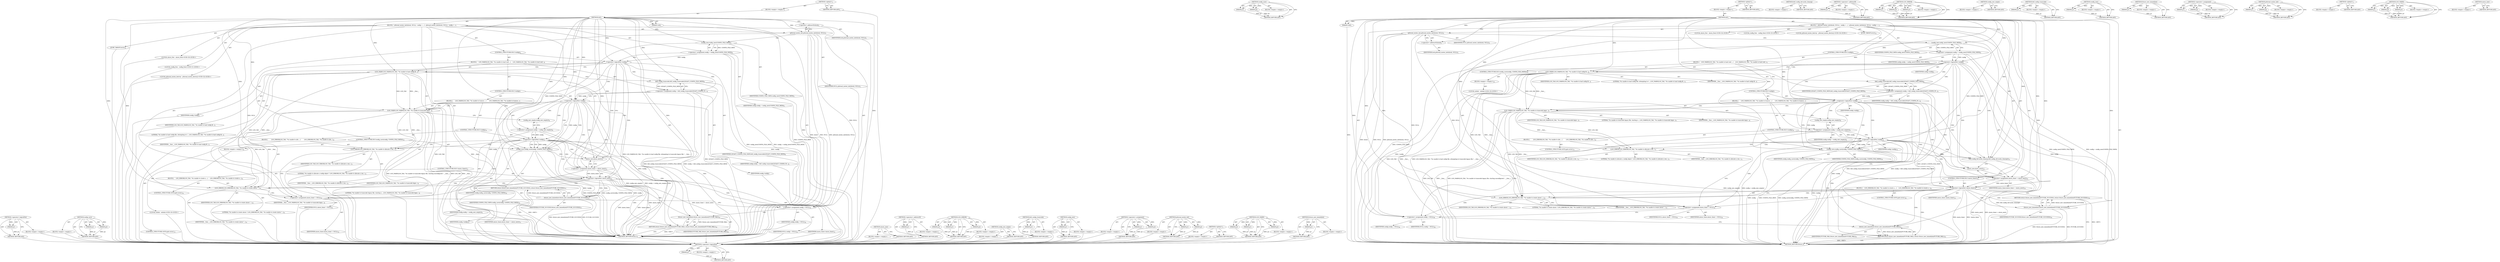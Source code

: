digraph "alarm_new" {
vulnerable_136 [label=<(METHOD,&lt;operator&gt;.logicalNot)>];
vulnerable_137 [label=<(PARAM,p1)>];
vulnerable_138 [label=<(BLOCK,&lt;empty&gt;,&lt;empty&gt;)>];
vulnerable_139 [label=<(METHOD_RETURN,ANY)>];
vulnerable_159 [label=<(METHOD,config_save)>];
vulnerable_160 [label=<(PARAM,p1)>];
vulnerable_161 [label=<(PARAM,p2)>];
vulnerable_162 [label=<(BLOCK,&lt;empty&gt;,&lt;empty&gt;)>];
vulnerable_163 [label=<(METHOD_RETURN,ANY)>];
vulnerable_6 [label=<(METHOD,&lt;global&gt;)<SUB>1</SUB>>];
vulnerable_7 [label=<(BLOCK,&lt;empty&gt;,&lt;empty&gt;)<SUB>1</SUB>>];
vulnerable_8 [label=<(METHOD,init)<SUB>1</SUB>>];
vulnerable_9 [label=<(PARAM,void)<SUB>1</SUB>>];
vulnerable_10 [label=<(BLOCK,{
  pthread_mutex_init(&amp;lock, NULL);
  config =...,{
  pthread_mutex_init(&amp;lock, NULL);
  config =...)<SUB>1</SUB>>];
vulnerable_11 [label=<(pthread_mutex_init,pthread_mutex_init(&amp;lock, NULL))<SUB>2</SUB>>];
vulnerable_12 [label=<(&lt;operator&gt;.addressOf,&amp;lock)<SUB>2</SUB>>];
vulnerable_13 [label=<(IDENTIFIER,lock,pthread_mutex_init(&amp;lock, NULL))<SUB>2</SUB>>];
vulnerable_14 [label=<(IDENTIFIER,NULL,pthread_mutex_init(&amp;lock, NULL))<SUB>2</SUB>>];
vulnerable_15 [label=<(&lt;operator&gt;.assignment,config = config_new(CONFIG_FILE_PATH))<SUB>3</SUB>>];
vulnerable_16 [label=<(IDENTIFIER,config,config = config_new(CONFIG_FILE_PATH))<SUB>3</SUB>>];
vulnerable_17 [label=<(config_new,config_new(CONFIG_FILE_PATH))<SUB>3</SUB>>];
vulnerable_18 [label=<(IDENTIFIER,CONFIG_FILE_PATH,config_new(CONFIG_FILE_PATH))<SUB>3</SUB>>];
vulnerable_19 [label=<(CONTROL_STRUCTURE,IF,if (!config))<SUB>4</SUB>>];
vulnerable_20 [label=<(&lt;operator&gt;.logicalNot,!config)<SUB>4</SUB>>];
vulnerable_21 [label=<(IDENTIFIER,config,!config)<SUB>4</SUB>>];
vulnerable_22 [label=<(BLOCK,{
    LOG_WARN(LOG_TAG, &quot;%s unable to load conf...,{
    LOG_WARN(LOG_TAG, &quot;%s unable to load conf...)<SUB>4</SUB>>];
vulnerable_23 [label=<(LOG_WARN,LOG_WARN(LOG_TAG, &quot;%s unable to load config fil...)<SUB>5</SUB>>];
vulnerable_24 [label=<(IDENTIFIER,LOG_TAG,LOG_WARN(LOG_TAG, &quot;%s unable to load config fil...)<SUB>5</SUB>>];
vulnerable_25 [label=<(LITERAL,&quot;%s unable to load config file; attempting to t...,LOG_WARN(LOG_TAG, &quot;%s unable to load config fil...)<SUB>5</SUB>>];
vulnerable_26 [label=<(IDENTIFIER,__func__,LOG_WARN(LOG_TAG, &quot;%s unable to load config fil...)<SUB>5</SUB>>];
vulnerable_27 [label=<(&lt;operator&gt;.assignment,config = btif_config_transcode(LEGACY_CONFIG_FI...)<SUB>6</SUB>>];
vulnerable_28 [label=<(IDENTIFIER,config,config = btif_config_transcode(LEGACY_CONFIG_FI...)<SUB>6</SUB>>];
vulnerable_29 [label=<(btif_config_transcode,btif_config_transcode(LEGACY_CONFIG_FILE_PATH))<SUB>6</SUB>>];
vulnerable_30 [label=<(IDENTIFIER,LEGACY_CONFIG_FILE_PATH,btif_config_transcode(LEGACY_CONFIG_FILE_PATH))<SUB>6</SUB>>];
vulnerable_31 [label=<(CONTROL_STRUCTURE,IF,if (!config))<SUB>7</SUB>>];
vulnerable_32 [label=<(&lt;operator&gt;.logicalNot,!config)<SUB>7</SUB>>];
vulnerable_33 [label=<(IDENTIFIER,config,!config)<SUB>7</SUB>>];
vulnerable_34 [label=<(BLOCK,{
      LOG_WARN(LOG_TAG, &quot;%s unable to transco...,{
      LOG_WARN(LOG_TAG, &quot;%s unable to transco...)<SUB>7</SUB>>];
vulnerable_35 [label=<(LOG_WARN,LOG_WARN(LOG_TAG, &quot;%s unable to transcode legac...)<SUB>8</SUB>>];
vulnerable_36 [label=<(IDENTIFIER,LOG_TAG,LOG_WARN(LOG_TAG, &quot;%s unable to transcode legac...)<SUB>8</SUB>>];
vulnerable_37 [label=<(LITERAL,&quot;%s unable to transcode legacy file, starting u...,LOG_WARN(LOG_TAG, &quot;%s unable to transcode legac...)<SUB>8</SUB>>];
vulnerable_38 [label=<(IDENTIFIER,__func__,LOG_WARN(LOG_TAG, &quot;%s unable to transcode legac...)<SUB>8</SUB>>];
vulnerable_39 [label=<(&lt;operator&gt;.assignment,config = config_new_empty())<SUB>9</SUB>>];
vulnerable_40 [label=<(IDENTIFIER,config,config = config_new_empty())<SUB>9</SUB>>];
vulnerable_41 [label=<(config_new_empty,config_new_empty())<SUB>9</SUB>>];
vulnerable_42 [label=<(CONTROL_STRUCTURE,IF,if (!config))<SUB>10</SUB>>];
vulnerable_43 [label=<(&lt;operator&gt;.logicalNot,!config)<SUB>10</SUB>>];
vulnerable_44 [label=<(IDENTIFIER,config,!config)<SUB>10</SUB>>];
vulnerable_45 [label=<(BLOCK,{
        LOG_ERROR(LOG_TAG, &quot;%s unable to allo...,{
        LOG_ERROR(LOG_TAG, &quot;%s unable to allo...)<SUB>10</SUB>>];
vulnerable_46 [label=<(LOG_ERROR,LOG_ERROR(LOG_TAG, &quot;%s unable to allocate a con...)<SUB>11</SUB>>];
vulnerable_47 [label=<(IDENTIFIER,LOG_TAG,LOG_ERROR(LOG_TAG, &quot;%s unable to allocate a con...)<SUB>11</SUB>>];
vulnerable_48 [label=<(LITERAL,&quot;%s unable to allocate a config object.&quot;,LOG_ERROR(LOG_TAG, &quot;%s unable to allocate a con...)<SUB>11</SUB>>];
vulnerable_49 [label=<(IDENTIFIER,__func__,LOG_ERROR(LOG_TAG, &quot;%s unable to allocate a con...)<SUB>11</SUB>>];
vulnerable_50 [label=<(CONTROL_STRUCTURE,GOTO,goto error;)<SUB>12</SUB>>];
vulnerable_51 [label=<(CONTROL_STRUCTURE,IF,if (config_save(config, CONFIG_FILE_PATH)))<SUB>16</SUB>>];
vulnerable_52 [label=<(config_save,config_save(config, CONFIG_FILE_PATH))<SUB>16</SUB>>];
vulnerable_53 [label=<(IDENTIFIER,config,config_save(config, CONFIG_FILE_PATH))<SUB>16</SUB>>];
vulnerable_54 [label=<(IDENTIFIER,CONFIG_FILE_PATH,config_save(config, CONFIG_FILE_PATH))<SUB>16</SUB>>];
vulnerable_55 [label=<(BLOCK,&lt;empty&gt;,&lt;empty&gt;)<SUB>18</SUB>>];
vulnerable_56 [label="<(LOCAL,unlink : unlink)<SUB>18</SUB>>"];
vulnerable_57 [label=<(&lt;operator&gt;.assignment,alarm_timer = alarm_new())<SUB>21</SUB>>];
vulnerable_58 [label=<(IDENTIFIER,alarm_timer,alarm_timer = alarm_new())<SUB>21</SUB>>];
vulnerable_59 [label=<(alarm_new,alarm_new())<SUB>21</SUB>>];
vulnerable_60 [label=<(CONTROL_STRUCTURE,IF,if (!alarm_timer))<SUB>22</SUB>>];
vulnerable_61 [label=<(&lt;operator&gt;.logicalNot,!alarm_timer)<SUB>22</SUB>>];
vulnerable_62 [label=<(IDENTIFIER,alarm_timer,!alarm_timer)<SUB>22</SUB>>];
vulnerable_63 [label=<(BLOCK,{
    LOG_ERROR(LOG_TAG, &quot;%s unable to create a...,{
    LOG_ERROR(LOG_TAG, &quot;%s unable to create a...)<SUB>22</SUB>>];
vulnerable_64 [label=<(LOG_ERROR,LOG_ERROR(LOG_TAG, &quot;%s unable to create alarm.&quot;...)<SUB>23</SUB>>];
vulnerable_65 [label=<(IDENTIFIER,LOG_TAG,LOG_ERROR(LOG_TAG, &quot;%s unable to create alarm.&quot;...)<SUB>23</SUB>>];
vulnerable_66 [label=<(LITERAL,&quot;%s unable to create alarm.&quot;,LOG_ERROR(LOG_TAG, &quot;%s unable to create alarm.&quot;...)<SUB>23</SUB>>];
vulnerable_67 [label=<(IDENTIFIER,__func__,LOG_ERROR(LOG_TAG, &quot;%s unable to create alarm.&quot;...)<SUB>23</SUB>>];
vulnerable_68 [label=<(CONTROL_STRUCTURE,GOTO,goto error;)<SUB>24</SUB>>];
vulnerable_69 [label=<(RETURN,return future_new_immediate(FUTURE_SUCCESS);,return future_new_immediate(FUTURE_SUCCESS);)<SUB>27</SUB>>];
vulnerable_70 [label=<(future_new_immediate,future_new_immediate(FUTURE_SUCCESS))<SUB>27</SUB>>];
vulnerable_71 [label=<(IDENTIFIER,FUTURE_SUCCESS,future_new_immediate(FUTURE_SUCCESS))<SUB>27</SUB>>];
vulnerable_72 [label=<(JUMP_TARGET,error)<SUB>29</SUB>>];
vulnerable_73 [label="<(LOCAL,alarm_free : alarm_free)<SUB>30</SUB>>"];
vulnerable_74 [label="<(LOCAL,config_free : config_free)<SUB>31</SUB>>"];
vulnerable_75 [label="<(LOCAL,pthread_mutex_destroy : pthread_mutex_destroy)<SUB>32</SUB>>"];
vulnerable_76 [label=<(&lt;operator&gt;.assignment,alarm_timer = NULL)<SUB>33</SUB>>];
vulnerable_77 [label=<(IDENTIFIER,alarm_timer,alarm_timer = NULL)<SUB>33</SUB>>];
vulnerable_78 [label=<(IDENTIFIER,NULL,alarm_timer = NULL)<SUB>33</SUB>>];
vulnerable_79 [label=<(&lt;operator&gt;.assignment,config = NULL)<SUB>34</SUB>>];
vulnerable_80 [label=<(IDENTIFIER,config,config = NULL)<SUB>34</SUB>>];
vulnerable_81 [label=<(IDENTIFIER,NULL,config = NULL)<SUB>34</SUB>>];
vulnerable_82 [label=<(RETURN,return future_new_immediate(FUTURE_FAIL);,return future_new_immediate(FUTURE_FAIL);)<SUB>35</SUB>>];
vulnerable_83 [label=<(future_new_immediate,future_new_immediate(FUTURE_FAIL))<SUB>35</SUB>>];
vulnerable_84 [label=<(IDENTIFIER,FUTURE_FAIL,future_new_immediate(FUTURE_FAIL))<SUB>35</SUB>>];
vulnerable_85 [label=<(METHOD_RETURN,future_t)<SUB>1</SUB>>];
vulnerable_87 [label=<(METHOD_RETURN,ANY)<SUB>1</SUB>>];
vulnerable_164 [label=<(METHOD,alarm_new)>];
vulnerable_165 [label=<(BLOCK,&lt;empty&gt;,&lt;empty&gt;)>];
vulnerable_166 [label=<(METHOD_RETURN,ANY)>];
vulnerable_123 [label=<(METHOD,&lt;operator&gt;.addressOf)>];
vulnerable_124 [label=<(PARAM,p1)>];
vulnerable_125 [label=<(BLOCK,&lt;empty&gt;,&lt;empty&gt;)>];
vulnerable_126 [label=<(METHOD_RETURN,ANY)>];
vulnerable_153 [label=<(METHOD,LOG_ERROR)>];
vulnerable_154 [label=<(PARAM,p1)>];
vulnerable_155 [label=<(PARAM,p2)>];
vulnerable_156 [label=<(PARAM,p3)>];
vulnerable_157 [label=<(BLOCK,&lt;empty&gt;,&lt;empty&gt;)>];
vulnerable_158 [label=<(METHOD_RETURN,ANY)>];
vulnerable_150 [label=<(METHOD,config_new_empty)>];
vulnerable_151 [label=<(BLOCK,&lt;empty&gt;,&lt;empty&gt;)>];
vulnerable_152 [label=<(METHOD_RETURN,ANY)>];
vulnerable_146 [label=<(METHOD,btif_config_transcode)>];
vulnerable_147 [label=<(PARAM,p1)>];
vulnerable_148 [label=<(BLOCK,&lt;empty&gt;,&lt;empty&gt;)>];
vulnerable_149 [label=<(METHOD_RETURN,ANY)>];
vulnerable_132 [label=<(METHOD,config_new)>];
vulnerable_133 [label=<(PARAM,p1)>];
vulnerable_134 [label=<(BLOCK,&lt;empty&gt;,&lt;empty&gt;)>];
vulnerable_135 [label=<(METHOD_RETURN,ANY)>];
vulnerable_127 [label=<(METHOD,&lt;operator&gt;.assignment)>];
vulnerable_128 [label=<(PARAM,p1)>];
vulnerable_129 [label=<(PARAM,p2)>];
vulnerable_130 [label=<(BLOCK,&lt;empty&gt;,&lt;empty&gt;)>];
vulnerable_131 [label=<(METHOD_RETURN,ANY)>];
vulnerable_118 [label=<(METHOD,pthread_mutex_init)>];
vulnerable_119 [label=<(PARAM,p1)>];
vulnerable_120 [label=<(PARAM,p2)>];
vulnerable_121 [label=<(BLOCK,&lt;empty&gt;,&lt;empty&gt;)>];
vulnerable_122 [label=<(METHOD_RETURN,ANY)>];
vulnerable_112 [label=<(METHOD,&lt;global&gt;)<SUB>1</SUB>>];
vulnerable_113 [label=<(BLOCK,&lt;empty&gt;,&lt;empty&gt;)>];
vulnerable_114 [label=<(METHOD_RETURN,ANY)>];
vulnerable_140 [label=<(METHOD,LOG_WARN)>];
vulnerable_141 [label=<(PARAM,p1)>];
vulnerable_142 [label=<(PARAM,p2)>];
vulnerable_143 [label=<(PARAM,p3)>];
vulnerable_144 [label=<(BLOCK,&lt;empty&gt;,&lt;empty&gt;)>];
vulnerable_145 [label=<(METHOD_RETURN,ANY)>];
vulnerable_167 [label=<(METHOD,future_new_immediate)>];
vulnerable_168 [label=<(PARAM,p1)>];
vulnerable_169 [label=<(BLOCK,&lt;empty&gt;,&lt;empty&gt;)>];
vulnerable_170 [label=<(METHOD_RETURN,ANY)>];
fixed_137 [label=<(METHOD,&lt;operator&gt;.logicalNot)>];
fixed_138 [label=<(PARAM,p1)>];
fixed_139 [label=<(BLOCK,&lt;empty&gt;,&lt;empty&gt;)>];
fixed_140 [label=<(METHOD_RETURN,ANY)>];
fixed_160 [label=<(METHOD,config_save)>];
fixed_161 [label=<(PARAM,p1)>];
fixed_162 [label=<(PARAM,p2)>];
fixed_163 [label=<(BLOCK,&lt;empty&gt;,&lt;empty&gt;)>];
fixed_164 [label=<(METHOD_RETURN,ANY)>];
fixed_6 [label=<(METHOD,&lt;global&gt;)<SUB>1</SUB>>];
fixed_7 [label=<(BLOCK,&lt;empty&gt;,&lt;empty&gt;)<SUB>1</SUB>>];
fixed_8 [label=<(METHOD,init)<SUB>1</SUB>>];
fixed_9 [label=<(PARAM,void)<SUB>1</SUB>>];
fixed_10 [label=<(BLOCK,{
  pthread_mutex_init(&amp;lock, NULL);
  config =...,{
  pthread_mutex_init(&amp;lock, NULL);
  config =...)<SUB>1</SUB>>];
fixed_11 [label=<(pthread_mutex_init,pthread_mutex_init(&amp;lock, NULL))<SUB>2</SUB>>];
fixed_12 [label=<(&lt;operator&gt;.addressOf,&amp;lock)<SUB>2</SUB>>];
fixed_13 [label=<(IDENTIFIER,lock,pthread_mutex_init(&amp;lock, NULL))<SUB>2</SUB>>];
fixed_14 [label=<(IDENTIFIER,NULL,pthread_mutex_init(&amp;lock, NULL))<SUB>2</SUB>>];
fixed_15 [label=<(&lt;operator&gt;.assignment,config = config_new(CONFIG_FILE_PATH))<SUB>3</SUB>>];
fixed_16 [label=<(IDENTIFIER,config,config = config_new(CONFIG_FILE_PATH))<SUB>3</SUB>>];
fixed_17 [label=<(config_new,config_new(CONFIG_FILE_PATH))<SUB>3</SUB>>];
fixed_18 [label=<(IDENTIFIER,CONFIG_FILE_PATH,config_new(CONFIG_FILE_PATH))<SUB>3</SUB>>];
fixed_19 [label=<(CONTROL_STRUCTURE,IF,if (!config))<SUB>4</SUB>>];
fixed_20 [label=<(&lt;operator&gt;.logicalNot,!config)<SUB>4</SUB>>];
fixed_21 [label=<(IDENTIFIER,config,!config)<SUB>4</SUB>>];
fixed_22 [label=<(BLOCK,{
    LOG_WARN(LOG_TAG, &quot;%s unable to load conf...,{
    LOG_WARN(LOG_TAG, &quot;%s unable to load conf...)<SUB>4</SUB>>];
fixed_23 [label=<(LOG_WARN,LOG_WARN(LOG_TAG, &quot;%s unable to load config fil...)<SUB>5</SUB>>];
fixed_24 [label=<(IDENTIFIER,LOG_TAG,LOG_WARN(LOG_TAG, &quot;%s unable to load config fil...)<SUB>5</SUB>>];
fixed_25 [label=<(LITERAL,&quot;%s unable to load config file; attempting to t...,LOG_WARN(LOG_TAG, &quot;%s unable to load config fil...)<SUB>5</SUB>>];
fixed_26 [label=<(IDENTIFIER,__func__,LOG_WARN(LOG_TAG, &quot;%s unable to load config fil...)<SUB>5</SUB>>];
fixed_27 [label=<(&lt;operator&gt;.assignment,config = btif_config_transcode(LEGACY_CONFIG_FI...)<SUB>6</SUB>>];
fixed_28 [label=<(IDENTIFIER,config,config = btif_config_transcode(LEGACY_CONFIG_FI...)<SUB>6</SUB>>];
fixed_29 [label=<(btif_config_transcode,btif_config_transcode(LEGACY_CONFIG_FILE_PATH))<SUB>6</SUB>>];
fixed_30 [label=<(IDENTIFIER,LEGACY_CONFIG_FILE_PATH,btif_config_transcode(LEGACY_CONFIG_FILE_PATH))<SUB>6</SUB>>];
fixed_31 [label=<(CONTROL_STRUCTURE,IF,if (!config))<SUB>7</SUB>>];
fixed_32 [label=<(&lt;operator&gt;.logicalNot,!config)<SUB>7</SUB>>];
fixed_33 [label=<(IDENTIFIER,config,!config)<SUB>7</SUB>>];
fixed_34 [label=<(BLOCK,{
      LOG_WARN(LOG_TAG, &quot;%s unable to transco...,{
      LOG_WARN(LOG_TAG, &quot;%s unable to transco...)<SUB>7</SUB>>];
fixed_35 [label=<(LOG_WARN,LOG_WARN(LOG_TAG, &quot;%s unable to transcode legac...)<SUB>8</SUB>>];
fixed_36 [label=<(IDENTIFIER,LOG_TAG,LOG_WARN(LOG_TAG, &quot;%s unable to transcode legac...)<SUB>8</SUB>>];
fixed_37 [label=<(LITERAL,&quot;%s unable to transcode legacy file, starting u...,LOG_WARN(LOG_TAG, &quot;%s unable to transcode legac...)<SUB>8</SUB>>];
fixed_38 [label=<(IDENTIFIER,__func__,LOG_WARN(LOG_TAG, &quot;%s unable to transcode legac...)<SUB>8</SUB>>];
fixed_39 [label=<(&lt;operator&gt;.assignment,config = config_new_empty())<SUB>9</SUB>>];
fixed_40 [label=<(IDENTIFIER,config,config = config_new_empty())<SUB>9</SUB>>];
fixed_41 [label=<(config_new_empty,config_new_empty())<SUB>9</SUB>>];
fixed_42 [label=<(CONTROL_STRUCTURE,IF,if (!config))<SUB>10</SUB>>];
fixed_43 [label=<(&lt;operator&gt;.logicalNot,!config)<SUB>10</SUB>>];
fixed_44 [label=<(IDENTIFIER,config,!config)<SUB>10</SUB>>];
fixed_45 [label=<(BLOCK,{
        LOG_ERROR(LOG_TAG, &quot;%s unable to allo...,{
        LOG_ERROR(LOG_TAG, &quot;%s unable to allo...)<SUB>10</SUB>>];
fixed_46 [label=<(LOG_ERROR,LOG_ERROR(LOG_TAG, &quot;%s unable to allocate a con...)<SUB>11</SUB>>];
fixed_47 [label=<(IDENTIFIER,LOG_TAG,LOG_ERROR(LOG_TAG, &quot;%s unable to allocate a con...)<SUB>11</SUB>>];
fixed_48 [label=<(LITERAL,&quot;%s unable to allocate a config object.&quot;,LOG_ERROR(LOG_TAG, &quot;%s unable to allocate a con...)<SUB>11</SUB>>];
fixed_49 [label=<(IDENTIFIER,__func__,LOG_ERROR(LOG_TAG, &quot;%s unable to allocate a con...)<SUB>11</SUB>>];
fixed_50 [label=<(CONTROL_STRUCTURE,GOTO,goto error;)<SUB>12</SUB>>];
fixed_51 [label=<(CONTROL_STRUCTURE,IF,if (config_save(config, CONFIG_FILE_PATH)))<SUB>16</SUB>>];
fixed_52 [label=<(config_save,config_save(config, CONFIG_FILE_PATH))<SUB>16</SUB>>];
fixed_53 [label=<(IDENTIFIER,config,config_save(config, CONFIG_FILE_PATH))<SUB>16</SUB>>];
fixed_54 [label=<(IDENTIFIER,CONFIG_FILE_PATH,config_save(config, CONFIG_FILE_PATH))<SUB>16</SUB>>];
fixed_55 [label=<(BLOCK,&lt;empty&gt;,&lt;empty&gt;)<SUB>18</SUB>>];
fixed_56 [label="<(LOCAL,unlink : unlink)<SUB>18</SUB>>"];
fixed_57 [label=<(btif_config_devcache_cleanup,btif_config_devcache_cleanup())<SUB>21</SUB>>];
fixed_58 [label=<(&lt;operator&gt;.assignment,alarm_timer = alarm_new())<SUB>23</SUB>>];
fixed_59 [label=<(IDENTIFIER,alarm_timer,alarm_timer = alarm_new())<SUB>23</SUB>>];
fixed_60 [label=<(alarm_new,alarm_new())<SUB>23</SUB>>];
fixed_61 [label=<(CONTROL_STRUCTURE,IF,if (!alarm_timer))<SUB>24</SUB>>];
fixed_62 [label=<(&lt;operator&gt;.logicalNot,!alarm_timer)<SUB>24</SUB>>];
fixed_63 [label=<(IDENTIFIER,alarm_timer,!alarm_timer)<SUB>24</SUB>>];
fixed_64 [label=<(BLOCK,{
    LOG_ERROR(LOG_TAG, &quot;%s unable to create a...,{
    LOG_ERROR(LOG_TAG, &quot;%s unable to create a...)<SUB>24</SUB>>];
fixed_65 [label=<(LOG_ERROR,LOG_ERROR(LOG_TAG, &quot;%s unable to create alarm.&quot;...)<SUB>25</SUB>>];
fixed_66 [label=<(IDENTIFIER,LOG_TAG,LOG_ERROR(LOG_TAG, &quot;%s unable to create alarm.&quot;...)<SUB>25</SUB>>];
fixed_67 [label=<(LITERAL,&quot;%s unable to create alarm.&quot;,LOG_ERROR(LOG_TAG, &quot;%s unable to create alarm.&quot;...)<SUB>25</SUB>>];
fixed_68 [label=<(IDENTIFIER,__func__,LOG_ERROR(LOG_TAG, &quot;%s unable to create alarm.&quot;...)<SUB>25</SUB>>];
fixed_69 [label=<(CONTROL_STRUCTURE,GOTO,goto error;)<SUB>26</SUB>>];
fixed_70 [label=<(RETURN,return future_new_immediate(FUTURE_SUCCESS);,return future_new_immediate(FUTURE_SUCCESS);)<SUB>29</SUB>>];
fixed_71 [label=<(future_new_immediate,future_new_immediate(FUTURE_SUCCESS))<SUB>29</SUB>>];
fixed_72 [label=<(IDENTIFIER,FUTURE_SUCCESS,future_new_immediate(FUTURE_SUCCESS))<SUB>29</SUB>>];
fixed_73 [label=<(JUMP_TARGET,error)<SUB>31</SUB>>];
fixed_74 [label="<(LOCAL,alarm_free : alarm_free)<SUB>32</SUB>>"];
fixed_75 [label="<(LOCAL,config_free : config_free)<SUB>33</SUB>>"];
fixed_76 [label="<(LOCAL,pthread_mutex_destroy : pthread_mutex_destroy)<SUB>34</SUB>>"];
fixed_77 [label=<(&lt;operator&gt;.assignment,alarm_timer = NULL)<SUB>35</SUB>>];
fixed_78 [label=<(IDENTIFIER,alarm_timer,alarm_timer = NULL)<SUB>35</SUB>>];
fixed_79 [label=<(IDENTIFIER,NULL,alarm_timer = NULL)<SUB>35</SUB>>];
fixed_80 [label=<(&lt;operator&gt;.assignment,config = NULL)<SUB>36</SUB>>];
fixed_81 [label=<(IDENTIFIER,config,config = NULL)<SUB>36</SUB>>];
fixed_82 [label=<(IDENTIFIER,NULL,config = NULL)<SUB>36</SUB>>];
fixed_83 [label=<(RETURN,return future_new_immediate(FUTURE_FAIL);,return future_new_immediate(FUTURE_FAIL);)<SUB>37</SUB>>];
fixed_84 [label=<(future_new_immediate,future_new_immediate(FUTURE_FAIL))<SUB>37</SUB>>];
fixed_85 [label=<(IDENTIFIER,FUTURE_FAIL,future_new_immediate(FUTURE_FAIL))<SUB>37</SUB>>];
fixed_86 [label=<(METHOD_RETURN,future_t)<SUB>1</SUB>>];
fixed_88 [label=<(METHOD_RETURN,ANY)<SUB>1</SUB>>];
fixed_165 [label=<(METHOD,btif_config_devcache_cleanup)>];
fixed_166 [label=<(BLOCK,&lt;empty&gt;,&lt;empty&gt;)>];
fixed_167 [label=<(METHOD_RETURN,ANY)>];
fixed_124 [label=<(METHOD,&lt;operator&gt;.addressOf)>];
fixed_125 [label=<(PARAM,p1)>];
fixed_126 [label=<(BLOCK,&lt;empty&gt;,&lt;empty&gt;)>];
fixed_127 [label=<(METHOD_RETURN,ANY)>];
fixed_154 [label=<(METHOD,LOG_ERROR)>];
fixed_155 [label=<(PARAM,p1)>];
fixed_156 [label=<(PARAM,p2)>];
fixed_157 [label=<(PARAM,p3)>];
fixed_158 [label=<(BLOCK,&lt;empty&gt;,&lt;empty&gt;)>];
fixed_159 [label=<(METHOD_RETURN,ANY)>];
fixed_151 [label=<(METHOD,config_new_empty)>];
fixed_152 [label=<(BLOCK,&lt;empty&gt;,&lt;empty&gt;)>];
fixed_153 [label=<(METHOD_RETURN,ANY)>];
fixed_147 [label=<(METHOD,btif_config_transcode)>];
fixed_148 [label=<(PARAM,p1)>];
fixed_149 [label=<(BLOCK,&lt;empty&gt;,&lt;empty&gt;)>];
fixed_150 [label=<(METHOD_RETURN,ANY)>];
fixed_133 [label=<(METHOD,config_new)>];
fixed_134 [label=<(PARAM,p1)>];
fixed_135 [label=<(BLOCK,&lt;empty&gt;,&lt;empty&gt;)>];
fixed_136 [label=<(METHOD_RETURN,ANY)>];
fixed_171 [label=<(METHOD,future_new_immediate)>];
fixed_172 [label=<(PARAM,p1)>];
fixed_173 [label=<(BLOCK,&lt;empty&gt;,&lt;empty&gt;)>];
fixed_174 [label=<(METHOD_RETURN,ANY)>];
fixed_128 [label=<(METHOD,&lt;operator&gt;.assignment)>];
fixed_129 [label=<(PARAM,p1)>];
fixed_130 [label=<(PARAM,p2)>];
fixed_131 [label=<(BLOCK,&lt;empty&gt;,&lt;empty&gt;)>];
fixed_132 [label=<(METHOD_RETURN,ANY)>];
fixed_119 [label=<(METHOD,pthread_mutex_init)>];
fixed_120 [label=<(PARAM,p1)>];
fixed_121 [label=<(PARAM,p2)>];
fixed_122 [label=<(BLOCK,&lt;empty&gt;,&lt;empty&gt;)>];
fixed_123 [label=<(METHOD_RETURN,ANY)>];
fixed_113 [label=<(METHOD,&lt;global&gt;)<SUB>1</SUB>>];
fixed_114 [label=<(BLOCK,&lt;empty&gt;,&lt;empty&gt;)>];
fixed_115 [label=<(METHOD_RETURN,ANY)>];
fixed_141 [label=<(METHOD,LOG_WARN)>];
fixed_142 [label=<(PARAM,p1)>];
fixed_143 [label=<(PARAM,p2)>];
fixed_144 [label=<(PARAM,p3)>];
fixed_145 [label=<(BLOCK,&lt;empty&gt;,&lt;empty&gt;)>];
fixed_146 [label=<(METHOD_RETURN,ANY)>];
fixed_168 [label=<(METHOD,alarm_new)>];
fixed_169 [label=<(BLOCK,&lt;empty&gt;,&lt;empty&gt;)>];
fixed_170 [label=<(METHOD_RETURN,ANY)>];
vulnerable_136 -> vulnerable_137  [key=0, label="AST: "];
vulnerable_136 -> vulnerable_137  [key=1, label="DDG: "];
vulnerable_136 -> vulnerable_138  [key=0, label="AST: "];
vulnerable_136 -> vulnerable_139  [key=0, label="AST: "];
vulnerable_136 -> vulnerable_139  [key=1, label="CFG: "];
vulnerable_137 -> vulnerable_139  [key=0, label="DDG: p1"];
vulnerable_138 -> fixed_137  [key=0];
vulnerable_139 -> fixed_137  [key=0];
vulnerable_159 -> vulnerable_160  [key=0, label="AST: "];
vulnerable_159 -> vulnerable_160  [key=1, label="DDG: "];
vulnerable_159 -> vulnerable_162  [key=0, label="AST: "];
vulnerable_159 -> vulnerable_161  [key=0, label="AST: "];
vulnerable_159 -> vulnerable_161  [key=1, label="DDG: "];
vulnerable_159 -> vulnerable_163  [key=0, label="AST: "];
vulnerable_159 -> vulnerable_163  [key=1, label="CFG: "];
vulnerable_160 -> vulnerable_163  [key=0, label="DDG: p1"];
vulnerable_161 -> vulnerable_163  [key=0, label="DDG: p2"];
vulnerable_162 -> fixed_137  [key=0];
vulnerable_163 -> fixed_137  [key=0];
vulnerable_6 -> vulnerable_7  [key=0, label="AST: "];
vulnerable_6 -> vulnerable_87  [key=0, label="AST: "];
vulnerable_6 -> vulnerable_87  [key=1, label="CFG: "];
vulnerable_7 -> vulnerable_8  [key=0, label="AST: "];
vulnerable_8 -> vulnerable_9  [key=0, label="AST: "];
vulnerable_8 -> vulnerable_9  [key=1, label="DDG: "];
vulnerable_8 -> vulnerable_10  [key=0, label="AST: "];
vulnerable_8 -> vulnerable_85  [key=0, label="AST: "];
vulnerable_8 -> vulnerable_12  [key=0, label="CFG: "];
vulnerable_8 -> vulnerable_57  [key=0, label="DDG: "];
vulnerable_8 -> vulnerable_76  [key=0, label="DDG: "];
vulnerable_8 -> vulnerable_79  [key=0, label="DDG: "];
vulnerable_8 -> vulnerable_11  [key=0, label="DDG: "];
vulnerable_8 -> vulnerable_17  [key=0, label="DDG: "];
vulnerable_8 -> vulnerable_20  [key=0, label="DDG: "];
vulnerable_8 -> vulnerable_61  [key=0, label="DDG: "];
vulnerable_8 -> vulnerable_70  [key=0, label="DDG: "];
vulnerable_8 -> vulnerable_83  [key=0, label="DDG: "];
vulnerable_8 -> vulnerable_23  [key=0, label="DDG: "];
vulnerable_8 -> vulnerable_64  [key=0, label="DDG: "];
vulnerable_8 -> vulnerable_29  [key=0, label="DDG: "];
vulnerable_8 -> vulnerable_32  [key=0, label="DDG: "];
vulnerable_8 -> vulnerable_39  [key=0, label="DDG: "];
vulnerable_8 -> vulnerable_52  [key=0, label="DDG: "];
vulnerable_8 -> vulnerable_35  [key=0, label="DDG: "];
vulnerable_8 -> vulnerable_43  [key=0, label="DDG: "];
vulnerable_8 -> vulnerable_46  [key=0, label="DDG: "];
vulnerable_9 -> vulnerable_85  [key=0, label="DDG: "];
vulnerable_10 -> vulnerable_11  [key=0, label="AST: "];
vulnerable_10 -> vulnerable_15  [key=0, label="AST: "];
vulnerable_10 -> vulnerable_19  [key=0, label="AST: "];
vulnerable_10 -> vulnerable_57  [key=0, label="AST: "];
vulnerable_10 -> vulnerable_60  [key=0, label="AST: "];
vulnerable_10 -> vulnerable_69  [key=0, label="AST: "];
vulnerable_10 -> vulnerable_72  [key=0, label="AST: "];
vulnerable_10 -> vulnerable_73  [key=0, label="AST: "];
vulnerable_10 -> vulnerable_74  [key=0, label="AST: "];
vulnerable_10 -> vulnerable_75  [key=0, label="AST: "];
vulnerable_10 -> vulnerable_76  [key=0, label="AST: "];
vulnerable_10 -> vulnerable_79  [key=0, label="AST: "];
vulnerable_10 -> vulnerable_82  [key=0, label="AST: "];
vulnerable_11 -> vulnerable_12  [key=0, label="AST: "];
vulnerable_11 -> vulnerable_14  [key=0, label="AST: "];
vulnerable_11 -> vulnerable_17  [key=0, label="CFG: "];
vulnerable_11 -> vulnerable_85  [key=0, label="DDG: &amp;lock"];
vulnerable_11 -> vulnerable_85  [key=1, label="DDG: NULL"];
vulnerable_11 -> vulnerable_85  [key=2, label="DDG: pthread_mutex_init(&amp;lock, NULL)"];
vulnerable_11 -> vulnerable_76  [key=0, label="DDG: NULL"];
vulnerable_11 -> vulnerable_79  [key=0, label="DDG: NULL"];
vulnerable_12 -> vulnerable_13  [key=0, label="AST: "];
vulnerable_12 -> vulnerable_11  [key=0, label="CFG: "];
vulnerable_13 -> fixed_137  [key=0];
vulnerable_14 -> fixed_137  [key=0];
vulnerable_15 -> vulnerable_16  [key=0, label="AST: "];
vulnerable_15 -> vulnerable_17  [key=0, label="AST: "];
vulnerable_15 -> vulnerable_20  [key=0, label="CFG: "];
vulnerable_15 -> vulnerable_20  [key=1, label="DDG: config"];
vulnerable_15 -> vulnerable_85  [key=0, label="DDG: config_new(CONFIG_FILE_PATH)"];
vulnerable_15 -> vulnerable_85  [key=1, label="DDG: config = config_new(CONFIG_FILE_PATH)"];
vulnerable_16 -> fixed_137  [key=0];
vulnerable_17 -> vulnerable_18  [key=0, label="AST: "];
vulnerable_17 -> vulnerable_15  [key=0, label="CFG: "];
vulnerable_17 -> vulnerable_15  [key=1, label="DDG: CONFIG_FILE_PATH"];
vulnerable_17 -> vulnerable_85  [key=0, label="DDG: CONFIG_FILE_PATH"];
vulnerable_17 -> vulnerable_52  [key=0, label="DDG: CONFIG_FILE_PATH"];
vulnerable_18 -> fixed_137  [key=0];
vulnerable_19 -> vulnerable_20  [key=0, label="AST: "];
vulnerable_19 -> vulnerable_22  [key=0, label="AST: "];
vulnerable_20 -> vulnerable_21  [key=0, label="AST: "];
vulnerable_20 -> vulnerable_23  [key=0, label="CFG: "];
vulnerable_20 -> vulnerable_23  [key=1, label="CDG: "];
vulnerable_20 -> vulnerable_59  [key=0, label="CFG: "];
vulnerable_20 -> vulnerable_59  [key=1, label="CDG: "];
vulnerable_20 -> vulnerable_85  [key=0, label="DDG: config"];
vulnerable_20 -> vulnerable_85  [key=1, label="DDG: !config"];
vulnerable_20 -> vulnerable_32  [key=0, label="CDG: "];
vulnerable_20 -> vulnerable_57  [key=0, label="CDG: "];
vulnerable_20 -> vulnerable_27  [key=0, label="CDG: "];
vulnerable_20 -> vulnerable_29  [key=0, label="CDG: "];
vulnerable_20 -> vulnerable_61  [key=0, label="CDG: "];
vulnerable_21 -> fixed_137  [key=0];
vulnerable_22 -> vulnerable_23  [key=0, label="AST: "];
vulnerable_22 -> vulnerable_27  [key=0, label="AST: "];
vulnerable_22 -> vulnerable_31  [key=0, label="AST: "];
vulnerable_22 -> vulnerable_51  [key=0, label="AST: "];
vulnerable_23 -> vulnerable_24  [key=0, label="AST: "];
vulnerable_23 -> vulnerable_25  [key=0, label="AST: "];
vulnerable_23 -> vulnerable_26  [key=0, label="AST: "];
vulnerable_23 -> vulnerable_29  [key=0, label="CFG: "];
vulnerable_23 -> vulnerable_85  [key=0, label="DDG: LOG_TAG"];
vulnerable_23 -> vulnerable_85  [key=1, label="DDG: __func__"];
vulnerable_23 -> vulnerable_85  [key=2, label="DDG: LOG_WARN(LOG_TAG, &quot;%s unable to load config file; attempting to transcode legacy file.&quot;, __func__)"];
vulnerable_23 -> vulnerable_64  [key=0, label="DDG: LOG_TAG"];
vulnerable_23 -> vulnerable_64  [key=1, label="DDG: __func__"];
vulnerable_23 -> vulnerable_35  [key=0, label="DDG: LOG_TAG"];
vulnerable_23 -> vulnerable_35  [key=1, label="DDG: __func__"];
vulnerable_24 -> fixed_137  [key=0];
vulnerable_25 -> fixed_137  [key=0];
vulnerable_26 -> fixed_137  [key=0];
vulnerable_27 -> vulnerable_28  [key=0, label="AST: "];
vulnerable_27 -> vulnerable_29  [key=0, label="AST: "];
vulnerable_27 -> vulnerable_32  [key=0, label="CFG: "];
vulnerable_27 -> vulnerable_32  [key=1, label="DDG: config"];
vulnerable_27 -> vulnerable_85  [key=0, label="DDG: btif_config_transcode(LEGACY_CONFIG_FILE_PATH)"];
vulnerable_27 -> vulnerable_85  [key=1, label="DDG: config = btif_config_transcode(LEGACY_CONFIG_FILE_PATH)"];
vulnerable_28 -> fixed_137  [key=0];
vulnerable_29 -> vulnerable_30  [key=0, label="AST: "];
vulnerable_29 -> vulnerable_27  [key=0, label="CFG: "];
vulnerable_29 -> vulnerable_27  [key=1, label="DDG: LEGACY_CONFIG_FILE_PATH"];
vulnerable_29 -> vulnerable_85  [key=0, label="DDG: LEGACY_CONFIG_FILE_PATH"];
vulnerable_30 -> fixed_137  [key=0];
vulnerable_31 -> vulnerable_32  [key=0, label="AST: "];
vulnerable_31 -> vulnerable_34  [key=0, label="AST: "];
vulnerable_32 -> vulnerable_33  [key=0, label="AST: "];
vulnerable_32 -> vulnerable_35  [key=0, label="CFG: "];
vulnerable_32 -> vulnerable_35  [key=1, label="CDG: "];
vulnerable_32 -> vulnerable_52  [key=0, label="CFG: "];
vulnerable_32 -> vulnerable_52  [key=1, label="DDG: config"];
vulnerable_32 -> vulnerable_52  [key=2, label="CDG: "];
vulnerable_32 -> vulnerable_85  [key=0, label="DDG: !config"];
vulnerable_32 -> vulnerable_57  [key=0, label="CDG: "];
vulnerable_32 -> vulnerable_59  [key=0, label="CDG: "];
vulnerable_32 -> vulnerable_43  [key=0, label="CDG: "];
vulnerable_32 -> vulnerable_61  [key=0, label="CDG: "];
vulnerable_32 -> vulnerable_41  [key=0, label="CDG: "];
vulnerable_32 -> vulnerable_39  [key=0, label="CDG: "];
vulnerable_33 -> fixed_137  [key=0];
vulnerable_34 -> vulnerable_35  [key=0, label="AST: "];
vulnerable_34 -> vulnerable_39  [key=0, label="AST: "];
vulnerable_34 -> vulnerable_42  [key=0, label="AST: "];
vulnerable_35 -> vulnerable_36  [key=0, label="AST: "];
vulnerable_35 -> vulnerable_37  [key=0, label="AST: "];
vulnerable_35 -> vulnerable_38  [key=0, label="AST: "];
vulnerable_35 -> vulnerable_41  [key=0, label="CFG: "];
vulnerable_35 -> vulnerable_85  [key=0, label="DDG: LOG_TAG"];
vulnerable_35 -> vulnerable_85  [key=1, label="DDG: __func__"];
vulnerable_35 -> vulnerable_85  [key=2, label="DDG: LOG_WARN(LOG_TAG, &quot;%s unable to transcode legacy file, starting unconfigured.&quot;, __func__)"];
vulnerable_35 -> vulnerable_64  [key=0, label="DDG: LOG_TAG"];
vulnerable_35 -> vulnerable_64  [key=1, label="DDG: __func__"];
vulnerable_35 -> vulnerable_46  [key=0, label="DDG: LOG_TAG"];
vulnerable_35 -> vulnerable_46  [key=1, label="DDG: __func__"];
vulnerable_36 -> fixed_137  [key=0];
vulnerable_37 -> fixed_137  [key=0];
vulnerable_38 -> fixed_137  [key=0];
vulnerable_39 -> vulnerable_40  [key=0, label="AST: "];
vulnerable_39 -> vulnerable_41  [key=0, label="AST: "];
vulnerable_39 -> vulnerable_43  [key=0, label="CFG: "];
vulnerable_39 -> vulnerable_43  [key=1, label="DDG: config"];
vulnerable_39 -> vulnerable_85  [key=0, label="DDG: config_new_empty()"];
vulnerable_39 -> vulnerable_85  [key=1, label="DDG: config = config_new_empty()"];
vulnerable_40 -> fixed_137  [key=0];
vulnerable_41 -> vulnerable_39  [key=0, label="CFG: "];
vulnerable_42 -> vulnerable_43  [key=0, label="AST: "];
vulnerable_42 -> vulnerable_45  [key=0, label="AST: "];
vulnerable_43 -> vulnerable_44  [key=0, label="AST: "];
vulnerable_43 -> vulnerable_46  [key=0, label="CFG: "];
vulnerable_43 -> vulnerable_46  [key=1, label="CDG: "];
vulnerable_43 -> vulnerable_52  [key=0, label="CFG: "];
vulnerable_43 -> vulnerable_52  [key=1, label="DDG: config"];
vulnerable_43 -> vulnerable_52  [key=2, label="CDG: "];
vulnerable_43 -> vulnerable_85  [key=0, label="DDG: !config"];
vulnerable_43 -> vulnerable_57  [key=0, label="CDG: "];
vulnerable_43 -> vulnerable_76  [key=0, label="CDG: "];
vulnerable_43 -> vulnerable_59  [key=0, label="CDG: "];
vulnerable_43 -> vulnerable_82  [key=0, label="CDG: "];
vulnerable_43 -> vulnerable_79  [key=0, label="CDG: "];
vulnerable_43 -> vulnerable_61  [key=0, label="CDG: "];
vulnerable_43 -> vulnerable_83  [key=0, label="CDG: "];
vulnerable_44 -> fixed_137  [key=0];
vulnerable_45 -> vulnerable_46  [key=0, label="AST: "];
vulnerable_45 -> vulnerable_50  [key=0, label="AST: "];
vulnerable_46 -> vulnerable_47  [key=0, label="AST: "];
vulnerable_46 -> vulnerable_48  [key=0, label="AST: "];
vulnerable_46 -> vulnerable_49  [key=0, label="AST: "];
vulnerable_46 -> vulnerable_76  [key=0, label="CFG: "];
vulnerable_47 -> fixed_137  [key=0];
vulnerable_48 -> fixed_137  [key=0];
vulnerable_49 -> fixed_137  [key=0];
vulnerable_50 -> fixed_137  [key=0];
vulnerable_51 -> vulnerable_52  [key=0, label="AST: "];
vulnerable_51 -> vulnerable_55  [key=0, label="AST: "];
vulnerable_52 -> vulnerable_53  [key=0, label="AST: "];
vulnerable_52 -> vulnerable_54  [key=0, label="AST: "];
vulnerable_52 -> vulnerable_59  [key=0, label="CFG: "];
vulnerable_52 -> vulnerable_85  [key=0, label="DDG: config"];
vulnerable_52 -> vulnerable_85  [key=1, label="DDG: CONFIG_FILE_PATH"];
vulnerable_52 -> vulnerable_85  [key=2, label="DDG: config_save(config, CONFIG_FILE_PATH)"];
vulnerable_53 -> fixed_137  [key=0];
vulnerable_54 -> fixed_137  [key=0];
vulnerable_55 -> vulnerable_56  [key=0, label="AST: "];
vulnerable_56 -> fixed_137  [key=0];
vulnerable_57 -> vulnerable_58  [key=0, label="AST: "];
vulnerable_57 -> vulnerable_59  [key=0, label="AST: "];
vulnerable_57 -> vulnerable_61  [key=0, label="CFG: "];
vulnerable_57 -> vulnerable_61  [key=1, label="DDG: alarm_timer"];
vulnerable_57 -> vulnerable_85  [key=0, label="DDG: alarm_new()"];
vulnerable_57 -> vulnerable_85  [key=1, label="DDG: alarm_timer = alarm_new()"];
vulnerable_58 -> fixed_137  [key=0];
vulnerable_59 -> vulnerable_57  [key=0, label="CFG: "];
vulnerable_60 -> vulnerable_61  [key=0, label="AST: "];
vulnerable_60 -> vulnerable_63  [key=0, label="AST: "];
vulnerable_61 -> vulnerable_62  [key=0, label="AST: "];
vulnerable_61 -> vulnerable_64  [key=0, label="CFG: "];
vulnerable_61 -> vulnerable_64  [key=1, label="CDG: "];
vulnerable_61 -> vulnerable_70  [key=0, label="CFG: "];
vulnerable_61 -> vulnerable_70  [key=1, label="CDG: "];
vulnerable_61 -> vulnerable_85  [key=0, label="DDG: alarm_timer"];
vulnerable_61 -> vulnerable_85  [key=1, label="DDG: !alarm_timer"];
vulnerable_61 -> vulnerable_69  [key=0, label="CDG: "];
vulnerable_61 -> vulnerable_76  [key=0, label="CDG: "];
vulnerable_61 -> vulnerable_82  [key=0, label="CDG: "];
vulnerable_61 -> vulnerable_79  [key=0, label="CDG: "];
vulnerable_61 -> vulnerable_83  [key=0, label="CDG: "];
vulnerable_62 -> fixed_137  [key=0];
vulnerable_63 -> vulnerable_64  [key=0, label="AST: "];
vulnerable_63 -> vulnerable_68  [key=0, label="AST: "];
vulnerable_64 -> vulnerable_65  [key=0, label="AST: "];
vulnerable_64 -> vulnerable_66  [key=0, label="AST: "];
vulnerable_64 -> vulnerable_67  [key=0, label="AST: "];
vulnerable_64 -> vulnerable_76  [key=0, label="CFG: "];
vulnerable_65 -> fixed_137  [key=0];
vulnerable_66 -> fixed_137  [key=0];
vulnerable_67 -> fixed_137  [key=0];
vulnerable_68 -> fixed_137  [key=0];
vulnerable_69 -> vulnerable_70  [key=0, label="AST: "];
vulnerable_69 -> vulnerable_85  [key=0, label="CFG: "];
vulnerable_69 -> vulnerable_85  [key=1, label="DDG: &lt;RET&gt;"];
vulnerable_70 -> vulnerable_71  [key=0, label="AST: "];
vulnerable_70 -> vulnerable_69  [key=0, label="CFG: "];
vulnerable_70 -> vulnerable_69  [key=1, label="DDG: future_new_immediate(FUTURE_SUCCESS)"];
vulnerable_70 -> vulnerable_85  [key=0, label="DDG: FUTURE_SUCCESS"];
vulnerable_70 -> vulnerable_85  [key=1, label="DDG: future_new_immediate(FUTURE_SUCCESS)"];
vulnerable_71 -> fixed_137  [key=0];
vulnerable_72 -> fixed_137  [key=0];
vulnerable_73 -> fixed_137  [key=0];
vulnerable_74 -> fixed_137  [key=0];
vulnerable_75 -> fixed_137  [key=0];
vulnerable_76 -> vulnerable_77  [key=0, label="AST: "];
vulnerable_76 -> vulnerable_78  [key=0, label="AST: "];
vulnerable_76 -> vulnerable_79  [key=0, label="CFG: "];
vulnerable_77 -> fixed_137  [key=0];
vulnerable_78 -> fixed_137  [key=0];
vulnerable_79 -> vulnerable_80  [key=0, label="AST: "];
vulnerable_79 -> vulnerable_81  [key=0, label="AST: "];
vulnerable_79 -> vulnerable_83  [key=0, label="CFG: "];
vulnerable_80 -> fixed_137  [key=0];
vulnerable_81 -> fixed_137  [key=0];
vulnerable_82 -> vulnerable_83  [key=0, label="AST: "];
vulnerable_82 -> vulnerable_85  [key=0, label="CFG: "];
vulnerable_82 -> vulnerable_85  [key=1, label="DDG: &lt;RET&gt;"];
vulnerable_83 -> vulnerable_84  [key=0, label="AST: "];
vulnerable_83 -> vulnerable_82  [key=0, label="CFG: "];
vulnerable_83 -> vulnerable_82  [key=1, label="DDG: future_new_immediate(FUTURE_FAIL)"];
vulnerable_84 -> fixed_137  [key=0];
vulnerable_85 -> fixed_137  [key=0];
vulnerable_87 -> fixed_137  [key=0];
vulnerable_164 -> vulnerable_165  [key=0, label="AST: "];
vulnerable_164 -> vulnerable_166  [key=0, label="AST: "];
vulnerable_164 -> vulnerable_166  [key=1, label="CFG: "];
vulnerable_165 -> fixed_137  [key=0];
vulnerable_166 -> fixed_137  [key=0];
vulnerable_123 -> vulnerable_124  [key=0, label="AST: "];
vulnerable_123 -> vulnerable_124  [key=1, label="DDG: "];
vulnerable_123 -> vulnerable_125  [key=0, label="AST: "];
vulnerable_123 -> vulnerable_126  [key=0, label="AST: "];
vulnerable_123 -> vulnerable_126  [key=1, label="CFG: "];
vulnerable_124 -> vulnerable_126  [key=0, label="DDG: p1"];
vulnerable_125 -> fixed_137  [key=0];
vulnerable_126 -> fixed_137  [key=0];
vulnerable_153 -> vulnerable_154  [key=0, label="AST: "];
vulnerable_153 -> vulnerable_154  [key=1, label="DDG: "];
vulnerable_153 -> vulnerable_157  [key=0, label="AST: "];
vulnerable_153 -> vulnerable_155  [key=0, label="AST: "];
vulnerable_153 -> vulnerable_155  [key=1, label="DDG: "];
vulnerable_153 -> vulnerable_158  [key=0, label="AST: "];
vulnerable_153 -> vulnerable_158  [key=1, label="CFG: "];
vulnerable_153 -> vulnerable_156  [key=0, label="AST: "];
vulnerable_153 -> vulnerable_156  [key=1, label="DDG: "];
vulnerable_154 -> vulnerable_158  [key=0, label="DDG: p1"];
vulnerable_155 -> vulnerable_158  [key=0, label="DDG: p2"];
vulnerable_156 -> vulnerable_158  [key=0, label="DDG: p3"];
vulnerable_157 -> fixed_137  [key=0];
vulnerable_158 -> fixed_137  [key=0];
vulnerable_150 -> vulnerable_151  [key=0, label="AST: "];
vulnerable_150 -> vulnerable_152  [key=0, label="AST: "];
vulnerable_150 -> vulnerable_152  [key=1, label="CFG: "];
vulnerable_151 -> fixed_137  [key=0];
vulnerable_152 -> fixed_137  [key=0];
vulnerable_146 -> vulnerable_147  [key=0, label="AST: "];
vulnerable_146 -> vulnerable_147  [key=1, label="DDG: "];
vulnerable_146 -> vulnerable_148  [key=0, label="AST: "];
vulnerable_146 -> vulnerable_149  [key=0, label="AST: "];
vulnerable_146 -> vulnerable_149  [key=1, label="CFG: "];
vulnerable_147 -> vulnerable_149  [key=0, label="DDG: p1"];
vulnerable_148 -> fixed_137  [key=0];
vulnerable_149 -> fixed_137  [key=0];
vulnerable_132 -> vulnerable_133  [key=0, label="AST: "];
vulnerable_132 -> vulnerable_133  [key=1, label="DDG: "];
vulnerable_132 -> vulnerable_134  [key=0, label="AST: "];
vulnerable_132 -> vulnerable_135  [key=0, label="AST: "];
vulnerable_132 -> vulnerable_135  [key=1, label="CFG: "];
vulnerable_133 -> vulnerable_135  [key=0, label="DDG: p1"];
vulnerable_134 -> fixed_137  [key=0];
vulnerable_135 -> fixed_137  [key=0];
vulnerable_127 -> vulnerable_128  [key=0, label="AST: "];
vulnerable_127 -> vulnerable_128  [key=1, label="DDG: "];
vulnerable_127 -> vulnerable_130  [key=0, label="AST: "];
vulnerable_127 -> vulnerable_129  [key=0, label="AST: "];
vulnerable_127 -> vulnerable_129  [key=1, label="DDG: "];
vulnerable_127 -> vulnerable_131  [key=0, label="AST: "];
vulnerable_127 -> vulnerable_131  [key=1, label="CFG: "];
vulnerable_128 -> vulnerable_131  [key=0, label="DDG: p1"];
vulnerable_129 -> vulnerable_131  [key=0, label="DDG: p2"];
vulnerable_130 -> fixed_137  [key=0];
vulnerable_131 -> fixed_137  [key=0];
vulnerable_118 -> vulnerable_119  [key=0, label="AST: "];
vulnerable_118 -> vulnerable_119  [key=1, label="DDG: "];
vulnerable_118 -> vulnerable_121  [key=0, label="AST: "];
vulnerable_118 -> vulnerable_120  [key=0, label="AST: "];
vulnerable_118 -> vulnerable_120  [key=1, label="DDG: "];
vulnerable_118 -> vulnerable_122  [key=0, label="AST: "];
vulnerable_118 -> vulnerable_122  [key=1, label="CFG: "];
vulnerable_119 -> vulnerable_122  [key=0, label="DDG: p1"];
vulnerable_120 -> vulnerable_122  [key=0, label="DDG: p2"];
vulnerable_121 -> fixed_137  [key=0];
vulnerable_122 -> fixed_137  [key=0];
vulnerable_112 -> vulnerable_113  [key=0, label="AST: "];
vulnerable_112 -> vulnerable_114  [key=0, label="AST: "];
vulnerable_112 -> vulnerable_114  [key=1, label="CFG: "];
vulnerable_113 -> fixed_137  [key=0];
vulnerable_114 -> fixed_137  [key=0];
vulnerable_140 -> vulnerable_141  [key=0, label="AST: "];
vulnerable_140 -> vulnerable_141  [key=1, label="DDG: "];
vulnerable_140 -> vulnerable_144  [key=0, label="AST: "];
vulnerable_140 -> vulnerable_142  [key=0, label="AST: "];
vulnerable_140 -> vulnerable_142  [key=1, label="DDG: "];
vulnerable_140 -> vulnerable_145  [key=0, label="AST: "];
vulnerable_140 -> vulnerable_145  [key=1, label="CFG: "];
vulnerable_140 -> vulnerable_143  [key=0, label="AST: "];
vulnerable_140 -> vulnerable_143  [key=1, label="DDG: "];
vulnerable_141 -> vulnerable_145  [key=0, label="DDG: p1"];
vulnerable_142 -> vulnerable_145  [key=0, label="DDG: p2"];
vulnerable_143 -> vulnerable_145  [key=0, label="DDG: p3"];
vulnerable_144 -> fixed_137  [key=0];
vulnerable_145 -> fixed_137  [key=0];
vulnerable_167 -> vulnerable_168  [key=0, label="AST: "];
vulnerable_167 -> vulnerable_168  [key=1, label="DDG: "];
vulnerable_167 -> vulnerable_169  [key=0, label="AST: "];
vulnerable_167 -> vulnerable_170  [key=0, label="AST: "];
vulnerable_167 -> vulnerable_170  [key=1, label="CFG: "];
vulnerable_168 -> vulnerable_170  [key=0, label="DDG: p1"];
vulnerable_169 -> fixed_137  [key=0];
vulnerable_170 -> fixed_137  [key=0];
fixed_137 -> fixed_138  [key=0, label="AST: "];
fixed_137 -> fixed_138  [key=1, label="DDG: "];
fixed_137 -> fixed_139  [key=0, label="AST: "];
fixed_137 -> fixed_140  [key=0, label="AST: "];
fixed_137 -> fixed_140  [key=1, label="CFG: "];
fixed_138 -> fixed_140  [key=0, label="DDG: p1"];
fixed_160 -> fixed_161  [key=0, label="AST: "];
fixed_160 -> fixed_161  [key=1, label="DDG: "];
fixed_160 -> fixed_163  [key=0, label="AST: "];
fixed_160 -> fixed_162  [key=0, label="AST: "];
fixed_160 -> fixed_162  [key=1, label="DDG: "];
fixed_160 -> fixed_164  [key=0, label="AST: "];
fixed_160 -> fixed_164  [key=1, label="CFG: "];
fixed_161 -> fixed_164  [key=0, label="DDG: p1"];
fixed_162 -> fixed_164  [key=0, label="DDG: p2"];
fixed_6 -> fixed_7  [key=0, label="AST: "];
fixed_6 -> fixed_88  [key=0, label="AST: "];
fixed_6 -> fixed_88  [key=1, label="CFG: "];
fixed_7 -> fixed_8  [key=0, label="AST: "];
fixed_8 -> fixed_9  [key=0, label="AST: "];
fixed_8 -> fixed_9  [key=1, label="DDG: "];
fixed_8 -> fixed_10  [key=0, label="AST: "];
fixed_8 -> fixed_86  [key=0, label="AST: "];
fixed_8 -> fixed_12  [key=0, label="CFG: "];
fixed_8 -> fixed_57  [key=0, label="DDG: "];
fixed_8 -> fixed_58  [key=0, label="DDG: "];
fixed_8 -> fixed_77  [key=0, label="DDG: "];
fixed_8 -> fixed_80  [key=0, label="DDG: "];
fixed_8 -> fixed_11  [key=0, label="DDG: "];
fixed_8 -> fixed_17  [key=0, label="DDG: "];
fixed_8 -> fixed_20  [key=0, label="DDG: "];
fixed_8 -> fixed_62  [key=0, label="DDG: "];
fixed_8 -> fixed_71  [key=0, label="DDG: "];
fixed_8 -> fixed_84  [key=0, label="DDG: "];
fixed_8 -> fixed_23  [key=0, label="DDG: "];
fixed_8 -> fixed_65  [key=0, label="DDG: "];
fixed_8 -> fixed_29  [key=0, label="DDG: "];
fixed_8 -> fixed_32  [key=0, label="DDG: "];
fixed_8 -> fixed_39  [key=0, label="DDG: "];
fixed_8 -> fixed_52  [key=0, label="DDG: "];
fixed_8 -> fixed_35  [key=0, label="DDG: "];
fixed_8 -> fixed_43  [key=0, label="DDG: "];
fixed_8 -> fixed_46  [key=0, label="DDG: "];
fixed_9 -> fixed_86  [key=0, label="DDG: "];
fixed_10 -> fixed_11  [key=0, label="AST: "];
fixed_10 -> fixed_15  [key=0, label="AST: "];
fixed_10 -> fixed_19  [key=0, label="AST: "];
fixed_10 -> fixed_57  [key=0, label="AST: "];
fixed_10 -> fixed_58  [key=0, label="AST: "];
fixed_10 -> fixed_61  [key=0, label="AST: "];
fixed_10 -> fixed_70  [key=0, label="AST: "];
fixed_10 -> fixed_73  [key=0, label="AST: "];
fixed_10 -> fixed_74  [key=0, label="AST: "];
fixed_10 -> fixed_75  [key=0, label="AST: "];
fixed_10 -> fixed_76  [key=0, label="AST: "];
fixed_10 -> fixed_77  [key=0, label="AST: "];
fixed_10 -> fixed_80  [key=0, label="AST: "];
fixed_10 -> fixed_83  [key=0, label="AST: "];
fixed_11 -> fixed_12  [key=0, label="AST: "];
fixed_11 -> fixed_14  [key=0, label="AST: "];
fixed_11 -> fixed_17  [key=0, label="CFG: "];
fixed_11 -> fixed_86  [key=0, label="DDG: &amp;lock"];
fixed_11 -> fixed_86  [key=1, label="DDG: NULL"];
fixed_11 -> fixed_86  [key=2, label="DDG: pthread_mutex_init(&amp;lock, NULL)"];
fixed_11 -> fixed_77  [key=0, label="DDG: NULL"];
fixed_11 -> fixed_80  [key=0, label="DDG: NULL"];
fixed_12 -> fixed_13  [key=0, label="AST: "];
fixed_12 -> fixed_11  [key=0, label="CFG: "];
fixed_15 -> fixed_16  [key=0, label="AST: "];
fixed_15 -> fixed_17  [key=0, label="AST: "];
fixed_15 -> fixed_20  [key=0, label="CFG: "];
fixed_15 -> fixed_20  [key=1, label="DDG: config"];
fixed_15 -> fixed_86  [key=0, label="DDG: config_new(CONFIG_FILE_PATH)"];
fixed_15 -> fixed_86  [key=1, label="DDG: config = config_new(CONFIG_FILE_PATH)"];
fixed_17 -> fixed_18  [key=0, label="AST: "];
fixed_17 -> fixed_15  [key=0, label="CFG: "];
fixed_17 -> fixed_15  [key=1, label="DDG: CONFIG_FILE_PATH"];
fixed_17 -> fixed_86  [key=0, label="DDG: CONFIG_FILE_PATH"];
fixed_17 -> fixed_52  [key=0, label="DDG: CONFIG_FILE_PATH"];
fixed_19 -> fixed_20  [key=0, label="AST: "];
fixed_19 -> fixed_22  [key=0, label="AST: "];
fixed_20 -> fixed_21  [key=0, label="AST: "];
fixed_20 -> fixed_57  [key=0, label="CFG: "];
fixed_20 -> fixed_57  [key=1, label="CDG: "];
fixed_20 -> fixed_23  [key=0, label="CFG: "];
fixed_20 -> fixed_23  [key=1, label="CDG: "];
fixed_20 -> fixed_86  [key=0, label="DDG: config"];
fixed_20 -> fixed_86  [key=1, label="DDG: !config"];
fixed_20 -> fixed_32  [key=0, label="CDG: "];
fixed_20 -> fixed_60  [key=0, label="CDG: "];
fixed_20 -> fixed_27  [key=0, label="CDG: "];
fixed_20 -> fixed_29  [key=0, label="CDG: "];
fixed_20 -> fixed_58  [key=0, label="CDG: "];
fixed_20 -> fixed_62  [key=0, label="CDG: "];
fixed_22 -> fixed_23  [key=0, label="AST: "];
fixed_22 -> fixed_27  [key=0, label="AST: "];
fixed_22 -> fixed_31  [key=0, label="AST: "];
fixed_22 -> fixed_51  [key=0, label="AST: "];
fixed_23 -> fixed_24  [key=0, label="AST: "];
fixed_23 -> fixed_25  [key=0, label="AST: "];
fixed_23 -> fixed_26  [key=0, label="AST: "];
fixed_23 -> fixed_29  [key=0, label="CFG: "];
fixed_23 -> fixed_86  [key=0, label="DDG: LOG_TAG"];
fixed_23 -> fixed_86  [key=1, label="DDG: __func__"];
fixed_23 -> fixed_86  [key=2, label="DDG: LOG_WARN(LOG_TAG, &quot;%s unable to load config file; attempting to transcode legacy file.&quot;, __func__)"];
fixed_23 -> fixed_65  [key=0, label="DDG: LOG_TAG"];
fixed_23 -> fixed_65  [key=1, label="DDG: __func__"];
fixed_23 -> fixed_35  [key=0, label="DDG: LOG_TAG"];
fixed_23 -> fixed_35  [key=1, label="DDG: __func__"];
fixed_27 -> fixed_28  [key=0, label="AST: "];
fixed_27 -> fixed_29  [key=0, label="AST: "];
fixed_27 -> fixed_32  [key=0, label="CFG: "];
fixed_27 -> fixed_32  [key=1, label="DDG: config"];
fixed_27 -> fixed_86  [key=0, label="DDG: btif_config_transcode(LEGACY_CONFIG_FILE_PATH)"];
fixed_27 -> fixed_86  [key=1, label="DDG: config = btif_config_transcode(LEGACY_CONFIG_FILE_PATH)"];
fixed_29 -> fixed_30  [key=0, label="AST: "];
fixed_29 -> fixed_27  [key=0, label="CFG: "];
fixed_29 -> fixed_27  [key=1, label="DDG: LEGACY_CONFIG_FILE_PATH"];
fixed_29 -> fixed_86  [key=0, label="DDG: LEGACY_CONFIG_FILE_PATH"];
fixed_31 -> fixed_32  [key=0, label="AST: "];
fixed_31 -> fixed_34  [key=0, label="AST: "];
fixed_32 -> fixed_33  [key=0, label="AST: "];
fixed_32 -> fixed_35  [key=0, label="CFG: "];
fixed_32 -> fixed_35  [key=1, label="CDG: "];
fixed_32 -> fixed_52  [key=0, label="CFG: "];
fixed_32 -> fixed_52  [key=1, label="DDG: config"];
fixed_32 -> fixed_52  [key=2, label="CDG: "];
fixed_32 -> fixed_86  [key=0, label="DDG: !config"];
fixed_32 -> fixed_60  [key=0, label="CDG: "];
fixed_32 -> fixed_57  [key=0, label="CDG: "];
fixed_32 -> fixed_43  [key=0, label="CDG: "];
fixed_32 -> fixed_58  [key=0, label="CDG: "];
fixed_32 -> fixed_41  [key=0, label="CDG: "];
fixed_32 -> fixed_62  [key=0, label="CDG: "];
fixed_32 -> fixed_39  [key=0, label="CDG: "];
fixed_34 -> fixed_35  [key=0, label="AST: "];
fixed_34 -> fixed_39  [key=0, label="AST: "];
fixed_34 -> fixed_42  [key=0, label="AST: "];
fixed_35 -> fixed_36  [key=0, label="AST: "];
fixed_35 -> fixed_37  [key=0, label="AST: "];
fixed_35 -> fixed_38  [key=0, label="AST: "];
fixed_35 -> fixed_41  [key=0, label="CFG: "];
fixed_35 -> fixed_86  [key=0, label="DDG: LOG_TAG"];
fixed_35 -> fixed_86  [key=1, label="DDG: __func__"];
fixed_35 -> fixed_86  [key=2, label="DDG: LOG_WARN(LOG_TAG, &quot;%s unable to transcode legacy file, starting unconfigured.&quot;, __func__)"];
fixed_35 -> fixed_65  [key=0, label="DDG: LOG_TAG"];
fixed_35 -> fixed_65  [key=1, label="DDG: __func__"];
fixed_35 -> fixed_46  [key=0, label="DDG: LOG_TAG"];
fixed_35 -> fixed_46  [key=1, label="DDG: __func__"];
fixed_39 -> fixed_40  [key=0, label="AST: "];
fixed_39 -> fixed_41  [key=0, label="AST: "];
fixed_39 -> fixed_43  [key=0, label="CFG: "];
fixed_39 -> fixed_43  [key=1, label="DDG: config"];
fixed_39 -> fixed_86  [key=0, label="DDG: config_new_empty()"];
fixed_39 -> fixed_86  [key=1, label="DDG: config = config_new_empty()"];
fixed_41 -> fixed_39  [key=0, label="CFG: "];
fixed_42 -> fixed_43  [key=0, label="AST: "];
fixed_42 -> fixed_45  [key=0, label="AST: "];
fixed_43 -> fixed_44  [key=0, label="AST: "];
fixed_43 -> fixed_46  [key=0, label="CFG: "];
fixed_43 -> fixed_46  [key=1, label="CDG: "];
fixed_43 -> fixed_52  [key=0, label="CFG: "];
fixed_43 -> fixed_52  [key=1, label="DDG: config"];
fixed_43 -> fixed_52  [key=2, label="CDG: "];
fixed_43 -> fixed_86  [key=0, label="DDG: !config"];
fixed_43 -> fixed_60  [key=0, label="CDG: "];
fixed_43 -> fixed_77  [key=0, label="CDG: "];
fixed_43 -> fixed_57  [key=0, label="CDG: "];
fixed_43 -> fixed_84  [key=0, label="CDG: "];
fixed_43 -> fixed_80  [key=0, label="CDG: "];
fixed_43 -> fixed_58  [key=0, label="CDG: "];
fixed_43 -> fixed_83  [key=0, label="CDG: "];
fixed_43 -> fixed_62  [key=0, label="CDG: "];
fixed_45 -> fixed_46  [key=0, label="AST: "];
fixed_45 -> fixed_50  [key=0, label="AST: "];
fixed_46 -> fixed_47  [key=0, label="AST: "];
fixed_46 -> fixed_48  [key=0, label="AST: "];
fixed_46 -> fixed_49  [key=0, label="AST: "];
fixed_46 -> fixed_77  [key=0, label="CFG: "];
fixed_51 -> fixed_52  [key=0, label="AST: "];
fixed_51 -> fixed_55  [key=0, label="AST: "];
fixed_52 -> fixed_53  [key=0, label="AST: "];
fixed_52 -> fixed_54  [key=0, label="AST: "];
fixed_52 -> fixed_57  [key=0, label="CFG: "];
fixed_52 -> fixed_86  [key=0, label="DDG: config"];
fixed_52 -> fixed_86  [key=1, label="DDG: CONFIG_FILE_PATH"];
fixed_52 -> fixed_86  [key=2, label="DDG: config_save(config, CONFIG_FILE_PATH)"];
fixed_55 -> fixed_56  [key=0, label="AST: "];
fixed_57 -> fixed_60  [key=0, label="CFG: "];
fixed_57 -> fixed_86  [key=0, label="DDG: btif_config_devcache_cleanup()"];
fixed_58 -> fixed_59  [key=0, label="AST: "];
fixed_58 -> fixed_60  [key=0, label="AST: "];
fixed_58 -> fixed_62  [key=0, label="CFG: "];
fixed_58 -> fixed_62  [key=1, label="DDG: alarm_timer"];
fixed_58 -> fixed_86  [key=0, label="DDG: alarm_new()"];
fixed_58 -> fixed_86  [key=1, label="DDG: alarm_timer = alarm_new()"];
fixed_60 -> fixed_58  [key=0, label="CFG: "];
fixed_61 -> fixed_62  [key=0, label="AST: "];
fixed_61 -> fixed_64  [key=0, label="AST: "];
fixed_62 -> fixed_63  [key=0, label="AST: "];
fixed_62 -> fixed_65  [key=0, label="CFG: "];
fixed_62 -> fixed_65  [key=1, label="CDG: "];
fixed_62 -> fixed_71  [key=0, label="CFG: "];
fixed_62 -> fixed_71  [key=1, label="CDG: "];
fixed_62 -> fixed_86  [key=0, label="DDG: alarm_timer"];
fixed_62 -> fixed_86  [key=1, label="DDG: !alarm_timer"];
fixed_62 -> fixed_77  [key=0, label="CDG: "];
fixed_62 -> fixed_84  [key=0, label="CDG: "];
fixed_62 -> fixed_80  [key=0, label="CDG: "];
fixed_62 -> fixed_83  [key=0, label="CDG: "];
fixed_62 -> fixed_70  [key=0, label="CDG: "];
fixed_64 -> fixed_65  [key=0, label="AST: "];
fixed_64 -> fixed_69  [key=0, label="AST: "];
fixed_65 -> fixed_66  [key=0, label="AST: "];
fixed_65 -> fixed_67  [key=0, label="AST: "];
fixed_65 -> fixed_68  [key=0, label="AST: "];
fixed_65 -> fixed_77  [key=0, label="CFG: "];
fixed_70 -> fixed_71  [key=0, label="AST: "];
fixed_70 -> fixed_86  [key=0, label="CFG: "];
fixed_70 -> fixed_86  [key=1, label="DDG: &lt;RET&gt;"];
fixed_71 -> fixed_72  [key=0, label="AST: "];
fixed_71 -> fixed_70  [key=0, label="CFG: "];
fixed_71 -> fixed_70  [key=1, label="DDG: future_new_immediate(FUTURE_SUCCESS)"];
fixed_71 -> fixed_86  [key=0, label="DDG: FUTURE_SUCCESS"];
fixed_71 -> fixed_86  [key=1, label="DDG: future_new_immediate(FUTURE_SUCCESS)"];
fixed_77 -> fixed_78  [key=0, label="AST: "];
fixed_77 -> fixed_79  [key=0, label="AST: "];
fixed_77 -> fixed_80  [key=0, label="CFG: "];
fixed_80 -> fixed_81  [key=0, label="AST: "];
fixed_80 -> fixed_82  [key=0, label="AST: "];
fixed_80 -> fixed_84  [key=0, label="CFG: "];
fixed_83 -> fixed_84  [key=0, label="AST: "];
fixed_83 -> fixed_86  [key=0, label="CFG: "];
fixed_83 -> fixed_86  [key=1, label="DDG: &lt;RET&gt;"];
fixed_84 -> fixed_85  [key=0, label="AST: "];
fixed_84 -> fixed_83  [key=0, label="CFG: "];
fixed_84 -> fixed_83  [key=1, label="DDG: future_new_immediate(FUTURE_FAIL)"];
fixed_165 -> fixed_166  [key=0, label="AST: "];
fixed_165 -> fixed_167  [key=0, label="AST: "];
fixed_165 -> fixed_167  [key=1, label="CFG: "];
fixed_124 -> fixed_125  [key=0, label="AST: "];
fixed_124 -> fixed_125  [key=1, label="DDG: "];
fixed_124 -> fixed_126  [key=0, label="AST: "];
fixed_124 -> fixed_127  [key=0, label="AST: "];
fixed_124 -> fixed_127  [key=1, label="CFG: "];
fixed_125 -> fixed_127  [key=0, label="DDG: p1"];
fixed_154 -> fixed_155  [key=0, label="AST: "];
fixed_154 -> fixed_155  [key=1, label="DDG: "];
fixed_154 -> fixed_158  [key=0, label="AST: "];
fixed_154 -> fixed_156  [key=0, label="AST: "];
fixed_154 -> fixed_156  [key=1, label="DDG: "];
fixed_154 -> fixed_159  [key=0, label="AST: "];
fixed_154 -> fixed_159  [key=1, label="CFG: "];
fixed_154 -> fixed_157  [key=0, label="AST: "];
fixed_154 -> fixed_157  [key=1, label="DDG: "];
fixed_155 -> fixed_159  [key=0, label="DDG: p1"];
fixed_156 -> fixed_159  [key=0, label="DDG: p2"];
fixed_157 -> fixed_159  [key=0, label="DDG: p3"];
fixed_151 -> fixed_152  [key=0, label="AST: "];
fixed_151 -> fixed_153  [key=0, label="AST: "];
fixed_151 -> fixed_153  [key=1, label="CFG: "];
fixed_147 -> fixed_148  [key=0, label="AST: "];
fixed_147 -> fixed_148  [key=1, label="DDG: "];
fixed_147 -> fixed_149  [key=0, label="AST: "];
fixed_147 -> fixed_150  [key=0, label="AST: "];
fixed_147 -> fixed_150  [key=1, label="CFG: "];
fixed_148 -> fixed_150  [key=0, label="DDG: p1"];
fixed_133 -> fixed_134  [key=0, label="AST: "];
fixed_133 -> fixed_134  [key=1, label="DDG: "];
fixed_133 -> fixed_135  [key=0, label="AST: "];
fixed_133 -> fixed_136  [key=0, label="AST: "];
fixed_133 -> fixed_136  [key=1, label="CFG: "];
fixed_134 -> fixed_136  [key=0, label="DDG: p1"];
fixed_171 -> fixed_172  [key=0, label="AST: "];
fixed_171 -> fixed_172  [key=1, label="DDG: "];
fixed_171 -> fixed_173  [key=0, label="AST: "];
fixed_171 -> fixed_174  [key=0, label="AST: "];
fixed_171 -> fixed_174  [key=1, label="CFG: "];
fixed_172 -> fixed_174  [key=0, label="DDG: p1"];
fixed_128 -> fixed_129  [key=0, label="AST: "];
fixed_128 -> fixed_129  [key=1, label="DDG: "];
fixed_128 -> fixed_131  [key=0, label="AST: "];
fixed_128 -> fixed_130  [key=0, label="AST: "];
fixed_128 -> fixed_130  [key=1, label="DDG: "];
fixed_128 -> fixed_132  [key=0, label="AST: "];
fixed_128 -> fixed_132  [key=1, label="CFG: "];
fixed_129 -> fixed_132  [key=0, label="DDG: p1"];
fixed_130 -> fixed_132  [key=0, label="DDG: p2"];
fixed_119 -> fixed_120  [key=0, label="AST: "];
fixed_119 -> fixed_120  [key=1, label="DDG: "];
fixed_119 -> fixed_122  [key=0, label="AST: "];
fixed_119 -> fixed_121  [key=0, label="AST: "];
fixed_119 -> fixed_121  [key=1, label="DDG: "];
fixed_119 -> fixed_123  [key=0, label="AST: "];
fixed_119 -> fixed_123  [key=1, label="CFG: "];
fixed_120 -> fixed_123  [key=0, label="DDG: p1"];
fixed_121 -> fixed_123  [key=0, label="DDG: p2"];
fixed_113 -> fixed_114  [key=0, label="AST: "];
fixed_113 -> fixed_115  [key=0, label="AST: "];
fixed_113 -> fixed_115  [key=1, label="CFG: "];
fixed_141 -> fixed_142  [key=0, label="AST: "];
fixed_141 -> fixed_142  [key=1, label="DDG: "];
fixed_141 -> fixed_145  [key=0, label="AST: "];
fixed_141 -> fixed_143  [key=0, label="AST: "];
fixed_141 -> fixed_143  [key=1, label="DDG: "];
fixed_141 -> fixed_146  [key=0, label="AST: "];
fixed_141 -> fixed_146  [key=1, label="CFG: "];
fixed_141 -> fixed_144  [key=0, label="AST: "];
fixed_141 -> fixed_144  [key=1, label="DDG: "];
fixed_142 -> fixed_146  [key=0, label="DDG: p1"];
fixed_143 -> fixed_146  [key=0, label="DDG: p2"];
fixed_144 -> fixed_146  [key=0, label="DDG: p3"];
fixed_168 -> fixed_169  [key=0, label="AST: "];
fixed_168 -> fixed_170  [key=0, label="AST: "];
fixed_168 -> fixed_170  [key=1, label="CFG: "];
}
